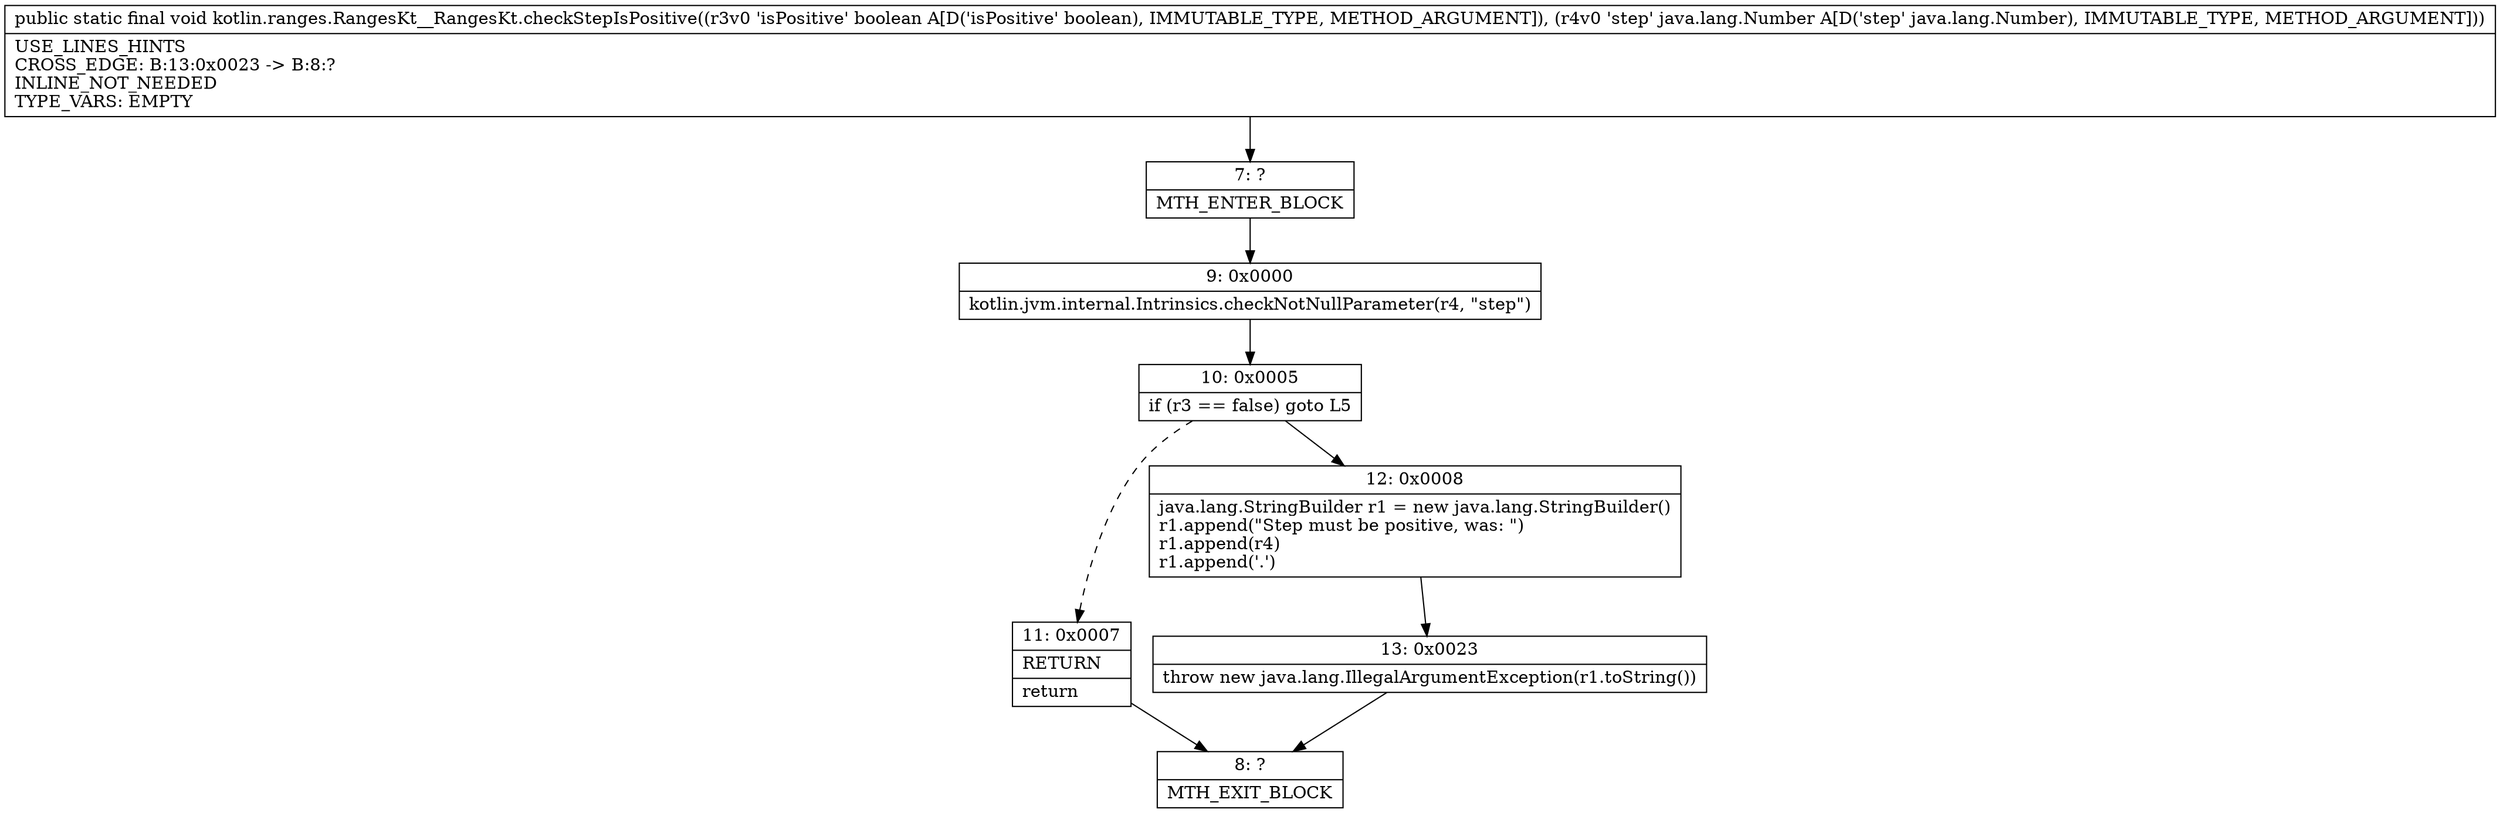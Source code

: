 digraph "CFG forkotlin.ranges.RangesKt__RangesKt.checkStepIsPositive(ZLjava\/lang\/Number;)V" {
Node_7 [shape=record,label="{7\:\ ?|MTH_ENTER_BLOCK\l}"];
Node_9 [shape=record,label="{9\:\ 0x0000|kotlin.jvm.internal.Intrinsics.checkNotNullParameter(r4, \"step\")\l}"];
Node_10 [shape=record,label="{10\:\ 0x0005|if (r3 == false) goto L5\l}"];
Node_11 [shape=record,label="{11\:\ 0x0007|RETURN\l|return\l}"];
Node_8 [shape=record,label="{8\:\ ?|MTH_EXIT_BLOCK\l}"];
Node_12 [shape=record,label="{12\:\ 0x0008|java.lang.StringBuilder r1 = new java.lang.StringBuilder()\lr1.append(\"Step must be positive, was: \")\lr1.append(r4)\lr1.append('.')\l}"];
Node_13 [shape=record,label="{13\:\ 0x0023|throw new java.lang.IllegalArgumentException(r1.toString())\l}"];
MethodNode[shape=record,label="{public static final void kotlin.ranges.RangesKt__RangesKt.checkStepIsPositive((r3v0 'isPositive' boolean A[D('isPositive' boolean), IMMUTABLE_TYPE, METHOD_ARGUMENT]), (r4v0 'step' java.lang.Number A[D('step' java.lang.Number), IMMUTABLE_TYPE, METHOD_ARGUMENT]))  | USE_LINES_HINTS\lCROSS_EDGE: B:13:0x0023 \-\> B:8:?\lINLINE_NOT_NEEDED\lTYPE_VARS: EMPTY\l}"];
MethodNode -> Node_7;Node_7 -> Node_9;
Node_9 -> Node_10;
Node_10 -> Node_11[style=dashed];
Node_10 -> Node_12;
Node_11 -> Node_8;
Node_12 -> Node_13;
Node_13 -> Node_8;
}

